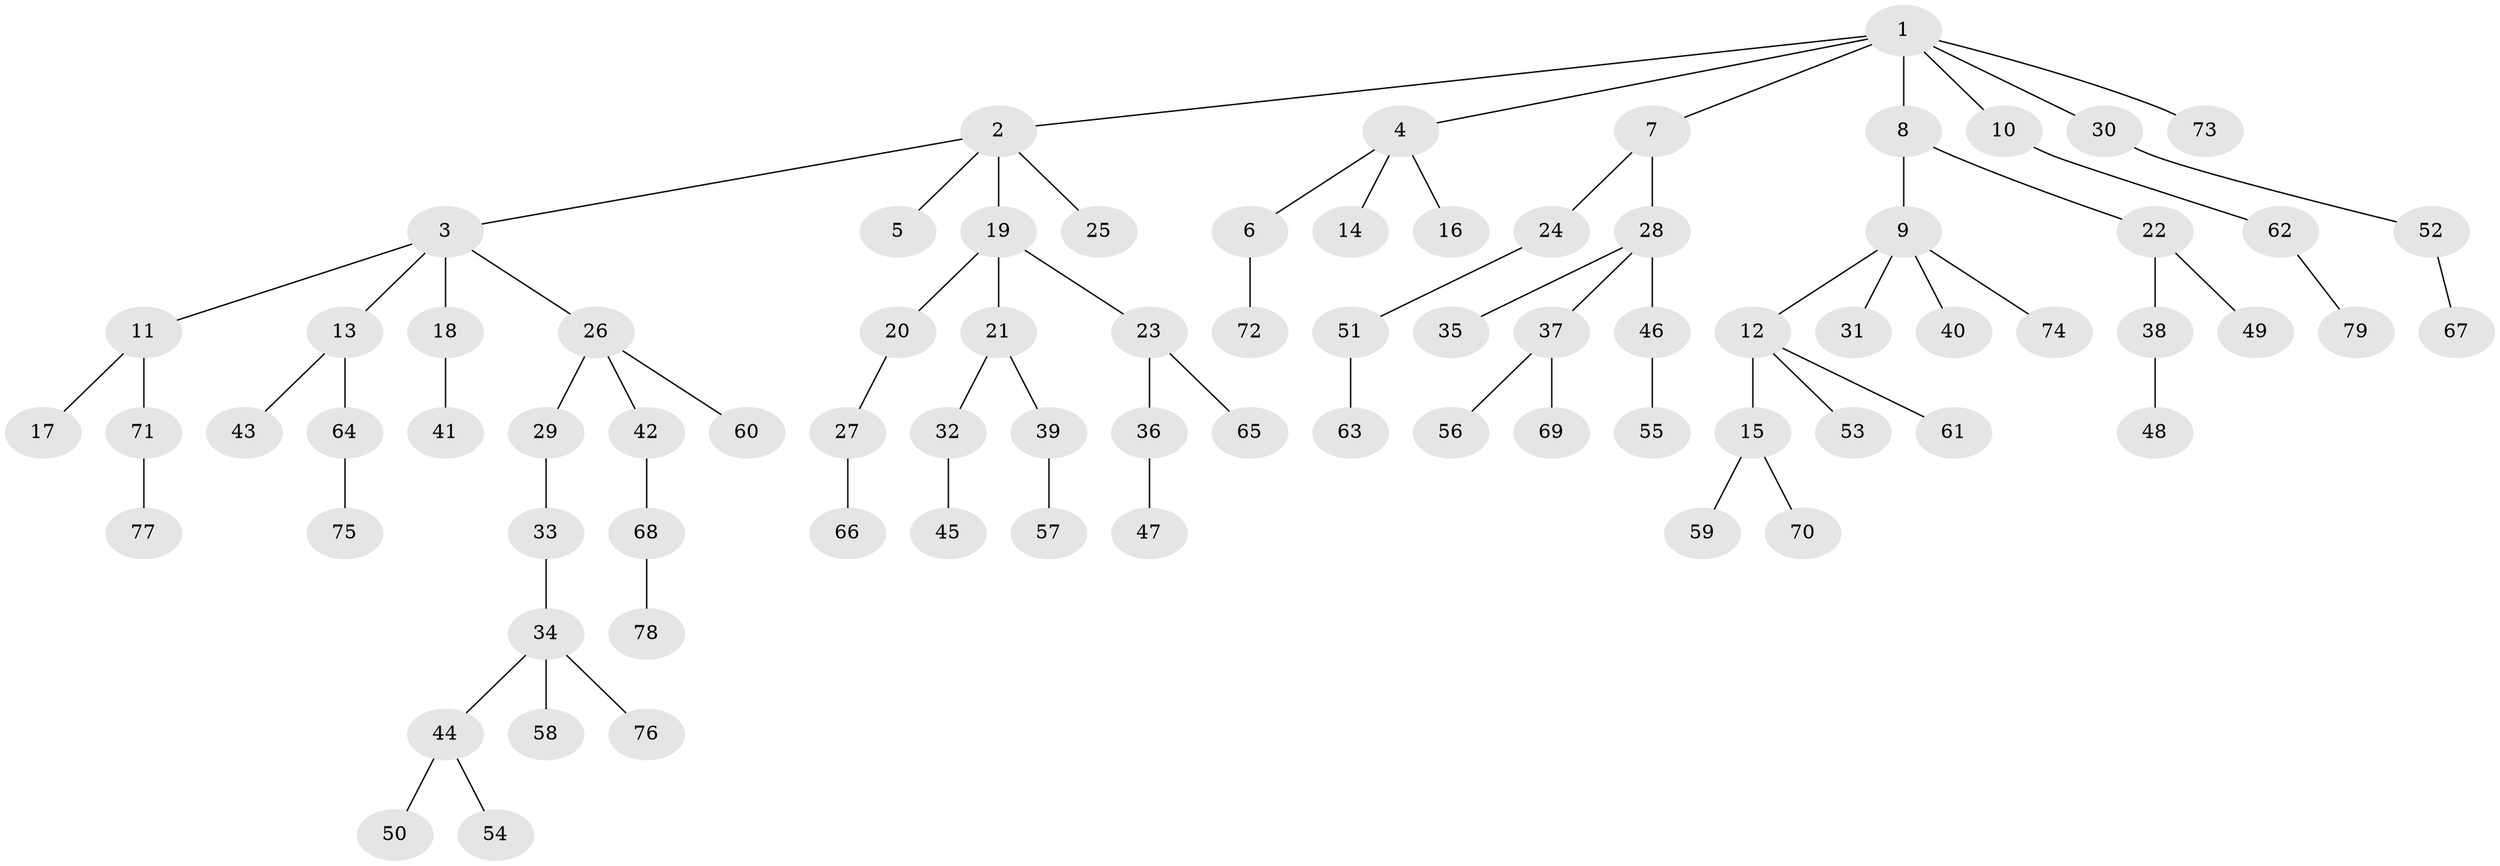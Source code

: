 // coarse degree distribution, {10: 0.018867924528301886, 6: 0.018867924528301886, 3: 0.09433962264150944, 1: 0.6037735849056604, 7: 0.018867924528301886, 2: 0.16981132075471697, 4: 0.07547169811320754}
// Generated by graph-tools (version 1.1) at 2025/52/02/27/25 19:52:13]
// undirected, 79 vertices, 78 edges
graph export_dot {
graph [start="1"]
  node [color=gray90,style=filled];
  1;
  2;
  3;
  4;
  5;
  6;
  7;
  8;
  9;
  10;
  11;
  12;
  13;
  14;
  15;
  16;
  17;
  18;
  19;
  20;
  21;
  22;
  23;
  24;
  25;
  26;
  27;
  28;
  29;
  30;
  31;
  32;
  33;
  34;
  35;
  36;
  37;
  38;
  39;
  40;
  41;
  42;
  43;
  44;
  45;
  46;
  47;
  48;
  49;
  50;
  51;
  52;
  53;
  54;
  55;
  56;
  57;
  58;
  59;
  60;
  61;
  62;
  63;
  64;
  65;
  66;
  67;
  68;
  69;
  70;
  71;
  72;
  73;
  74;
  75;
  76;
  77;
  78;
  79;
  1 -- 2;
  1 -- 4;
  1 -- 7;
  1 -- 8;
  1 -- 10;
  1 -- 30;
  1 -- 73;
  2 -- 3;
  2 -- 5;
  2 -- 19;
  2 -- 25;
  3 -- 11;
  3 -- 13;
  3 -- 18;
  3 -- 26;
  4 -- 6;
  4 -- 14;
  4 -- 16;
  6 -- 72;
  7 -- 24;
  7 -- 28;
  8 -- 9;
  8 -- 22;
  9 -- 12;
  9 -- 31;
  9 -- 40;
  9 -- 74;
  10 -- 62;
  11 -- 17;
  11 -- 71;
  12 -- 15;
  12 -- 53;
  12 -- 61;
  13 -- 43;
  13 -- 64;
  15 -- 59;
  15 -- 70;
  18 -- 41;
  19 -- 20;
  19 -- 21;
  19 -- 23;
  20 -- 27;
  21 -- 32;
  21 -- 39;
  22 -- 38;
  22 -- 49;
  23 -- 36;
  23 -- 65;
  24 -- 51;
  26 -- 29;
  26 -- 42;
  26 -- 60;
  27 -- 66;
  28 -- 35;
  28 -- 37;
  28 -- 46;
  29 -- 33;
  30 -- 52;
  32 -- 45;
  33 -- 34;
  34 -- 44;
  34 -- 58;
  34 -- 76;
  36 -- 47;
  37 -- 56;
  37 -- 69;
  38 -- 48;
  39 -- 57;
  42 -- 68;
  44 -- 50;
  44 -- 54;
  46 -- 55;
  51 -- 63;
  52 -- 67;
  62 -- 79;
  64 -- 75;
  68 -- 78;
  71 -- 77;
}
